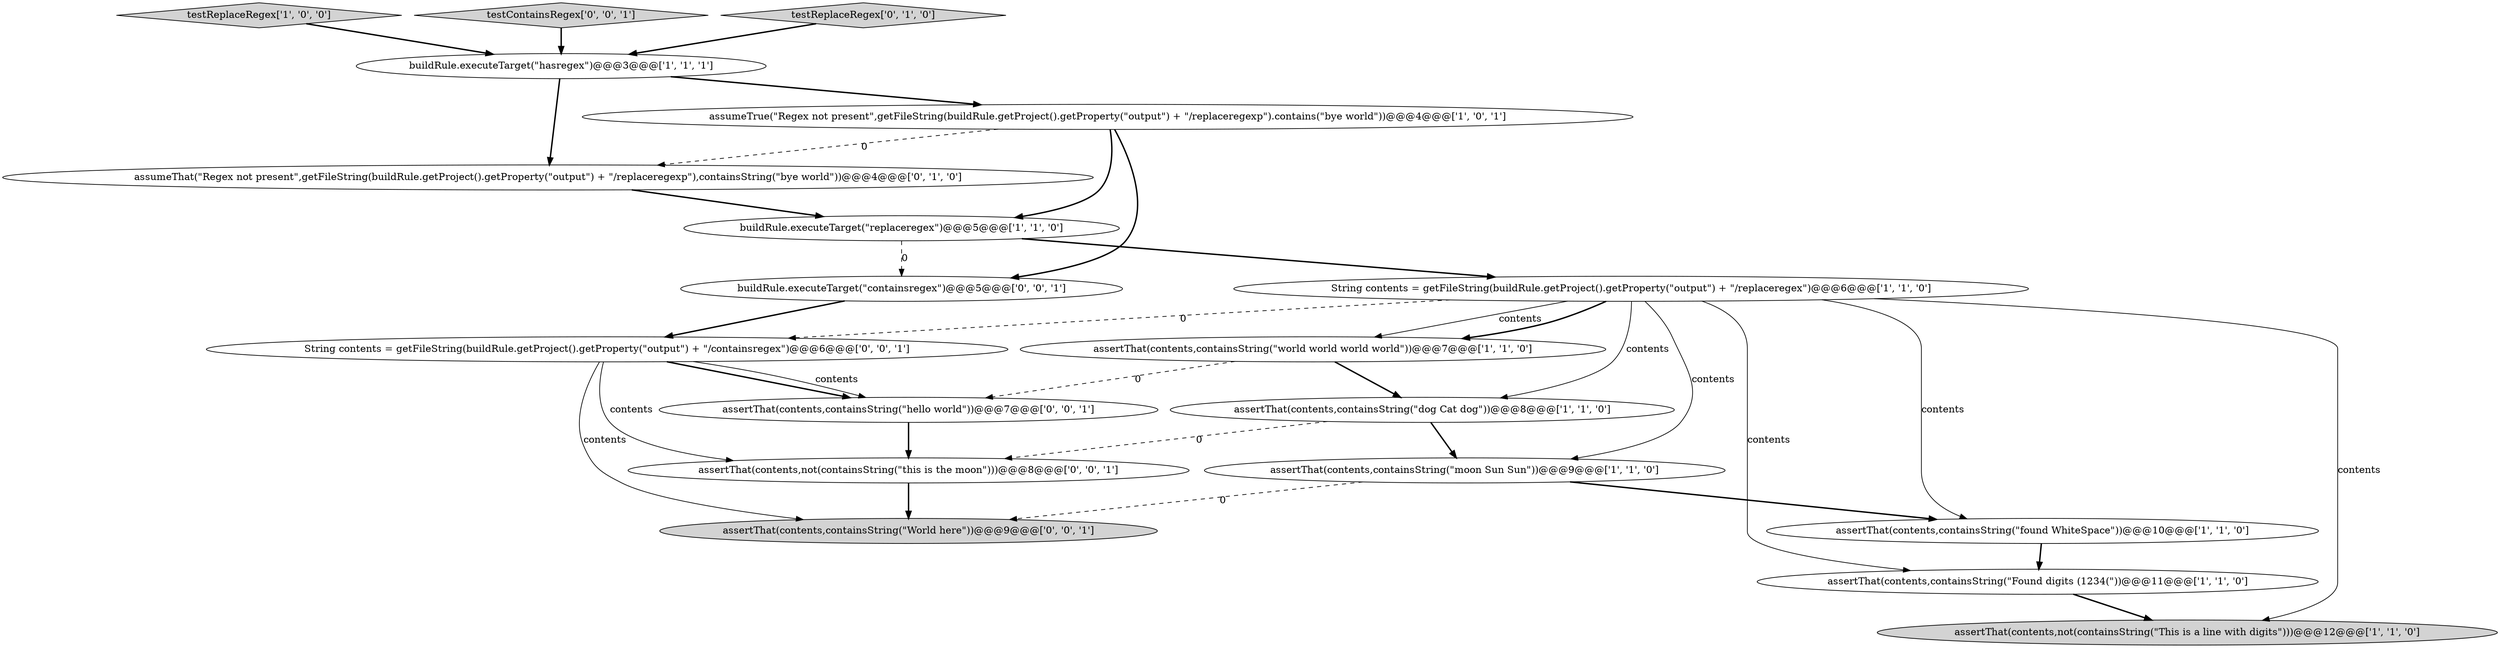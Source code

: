 digraph {
9 [style = filled, label = "buildRule.executeTarget(\"hasregex\")@@@3@@@['1', '1', '1']", fillcolor = white, shape = ellipse image = "AAA0AAABBB1BBB"];
5 [style = filled, label = "assertThat(contents,containsString(\"dog Cat dog\"))@@@8@@@['1', '1', '0']", fillcolor = white, shape = ellipse image = "AAA0AAABBB1BBB"];
13 [style = filled, label = "buildRule.executeTarget(\"containsregex\")@@@5@@@['0', '0', '1']", fillcolor = white, shape = ellipse image = "AAA0AAABBB3BBB"];
15 [style = filled, label = "String contents = getFileString(buildRule.getProject().getProperty(\"output\") + \"/containsregex\")@@@6@@@['0', '0', '1']", fillcolor = white, shape = ellipse image = "AAA0AAABBB3BBB"];
2 [style = filled, label = "buildRule.executeTarget(\"replaceregex\")@@@5@@@['1', '1', '0']", fillcolor = white, shape = ellipse image = "AAA0AAABBB1BBB"];
1 [style = filled, label = "testReplaceRegex['1', '0', '0']", fillcolor = lightgray, shape = diamond image = "AAA0AAABBB1BBB"];
0 [style = filled, label = "assumeTrue(\"Regex not present\",getFileString(buildRule.getProject().getProperty(\"output\") + \"/replaceregexp\").contains(\"bye world\"))@@@4@@@['1', '0', '1']", fillcolor = white, shape = ellipse image = "AAA0AAABBB1BBB"];
10 [style = filled, label = "assertThat(contents,not(containsString(\"This is a line with digits\")))@@@12@@@['1', '1', '0']", fillcolor = lightgray, shape = ellipse image = "AAA0AAABBB1BBB"];
7 [style = filled, label = "assertThat(contents,containsString(\"found WhiteSpace\"))@@@10@@@['1', '1', '0']", fillcolor = white, shape = ellipse image = "AAA0AAABBB1BBB"];
11 [style = filled, label = "assumeThat(\"Regex not present\",getFileString(buildRule.getProject().getProperty(\"output\") + \"/replaceregexp\"),containsString(\"bye world\"))@@@4@@@['0', '1', '0']", fillcolor = white, shape = ellipse image = "AAA1AAABBB2BBB"];
18 [style = filled, label = "assertThat(contents,containsString(\"World here\"))@@@9@@@['0', '0', '1']", fillcolor = lightgray, shape = ellipse image = "AAA0AAABBB3BBB"];
14 [style = filled, label = "testContainsRegex['0', '0', '1']", fillcolor = lightgray, shape = diamond image = "AAA0AAABBB3BBB"];
4 [style = filled, label = "assertThat(contents,containsString(\"world world world world\"))@@@7@@@['1', '1', '0']", fillcolor = white, shape = ellipse image = "AAA0AAABBB1BBB"];
17 [style = filled, label = "assertThat(contents,not(containsString(\"this is the moon\")))@@@8@@@['0', '0', '1']", fillcolor = white, shape = ellipse image = "AAA0AAABBB3BBB"];
12 [style = filled, label = "testReplaceRegex['0', '1', '0']", fillcolor = lightgray, shape = diamond image = "AAA0AAABBB2BBB"];
8 [style = filled, label = "assertThat(contents,containsString(\"Found digits (1234(\"))@@@11@@@['1', '1', '0']", fillcolor = white, shape = ellipse image = "AAA0AAABBB1BBB"];
6 [style = filled, label = "assertThat(contents,containsString(\"moon Sun Sun\"))@@@9@@@['1', '1', '0']", fillcolor = white, shape = ellipse image = "AAA0AAABBB1BBB"];
16 [style = filled, label = "assertThat(contents,containsString(\"hello world\"))@@@7@@@['0', '0', '1']", fillcolor = white, shape = ellipse image = "AAA0AAABBB3BBB"];
3 [style = filled, label = "String contents = getFileString(buildRule.getProject().getProperty(\"output\") + \"/replaceregex\")@@@6@@@['1', '1', '0']", fillcolor = white, shape = ellipse image = "AAA0AAABBB1BBB"];
3->8 [style = solid, label="contents"];
13->15 [style = bold, label=""];
7->8 [style = bold, label=""];
1->9 [style = bold, label=""];
9->11 [style = bold, label=""];
6->18 [style = dashed, label="0"];
3->4 [style = solid, label="contents"];
4->5 [style = bold, label=""];
3->5 [style = solid, label="contents"];
4->16 [style = dashed, label="0"];
14->9 [style = bold, label=""];
9->0 [style = bold, label=""];
0->13 [style = bold, label=""];
3->7 [style = solid, label="contents"];
11->2 [style = bold, label=""];
2->3 [style = bold, label=""];
12->9 [style = bold, label=""];
3->10 [style = solid, label="contents"];
15->18 [style = solid, label="contents"];
0->11 [style = dashed, label="0"];
15->16 [style = bold, label=""];
15->17 [style = solid, label="contents"];
3->15 [style = dashed, label="0"];
16->17 [style = bold, label=""];
0->2 [style = bold, label=""];
6->7 [style = bold, label=""];
5->17 [style = dashed, label="0"];
15->16 [style = solid, label="contents"];
3->4 [style = bold, label=""];
8->10 [style = bold, label=""];
5->6 [style = bold, label=""];
2->13 [style = dashed, label="0"];
3->6 [style = solid, label="contents"];
17->18 [style = bold, label=""];
}

